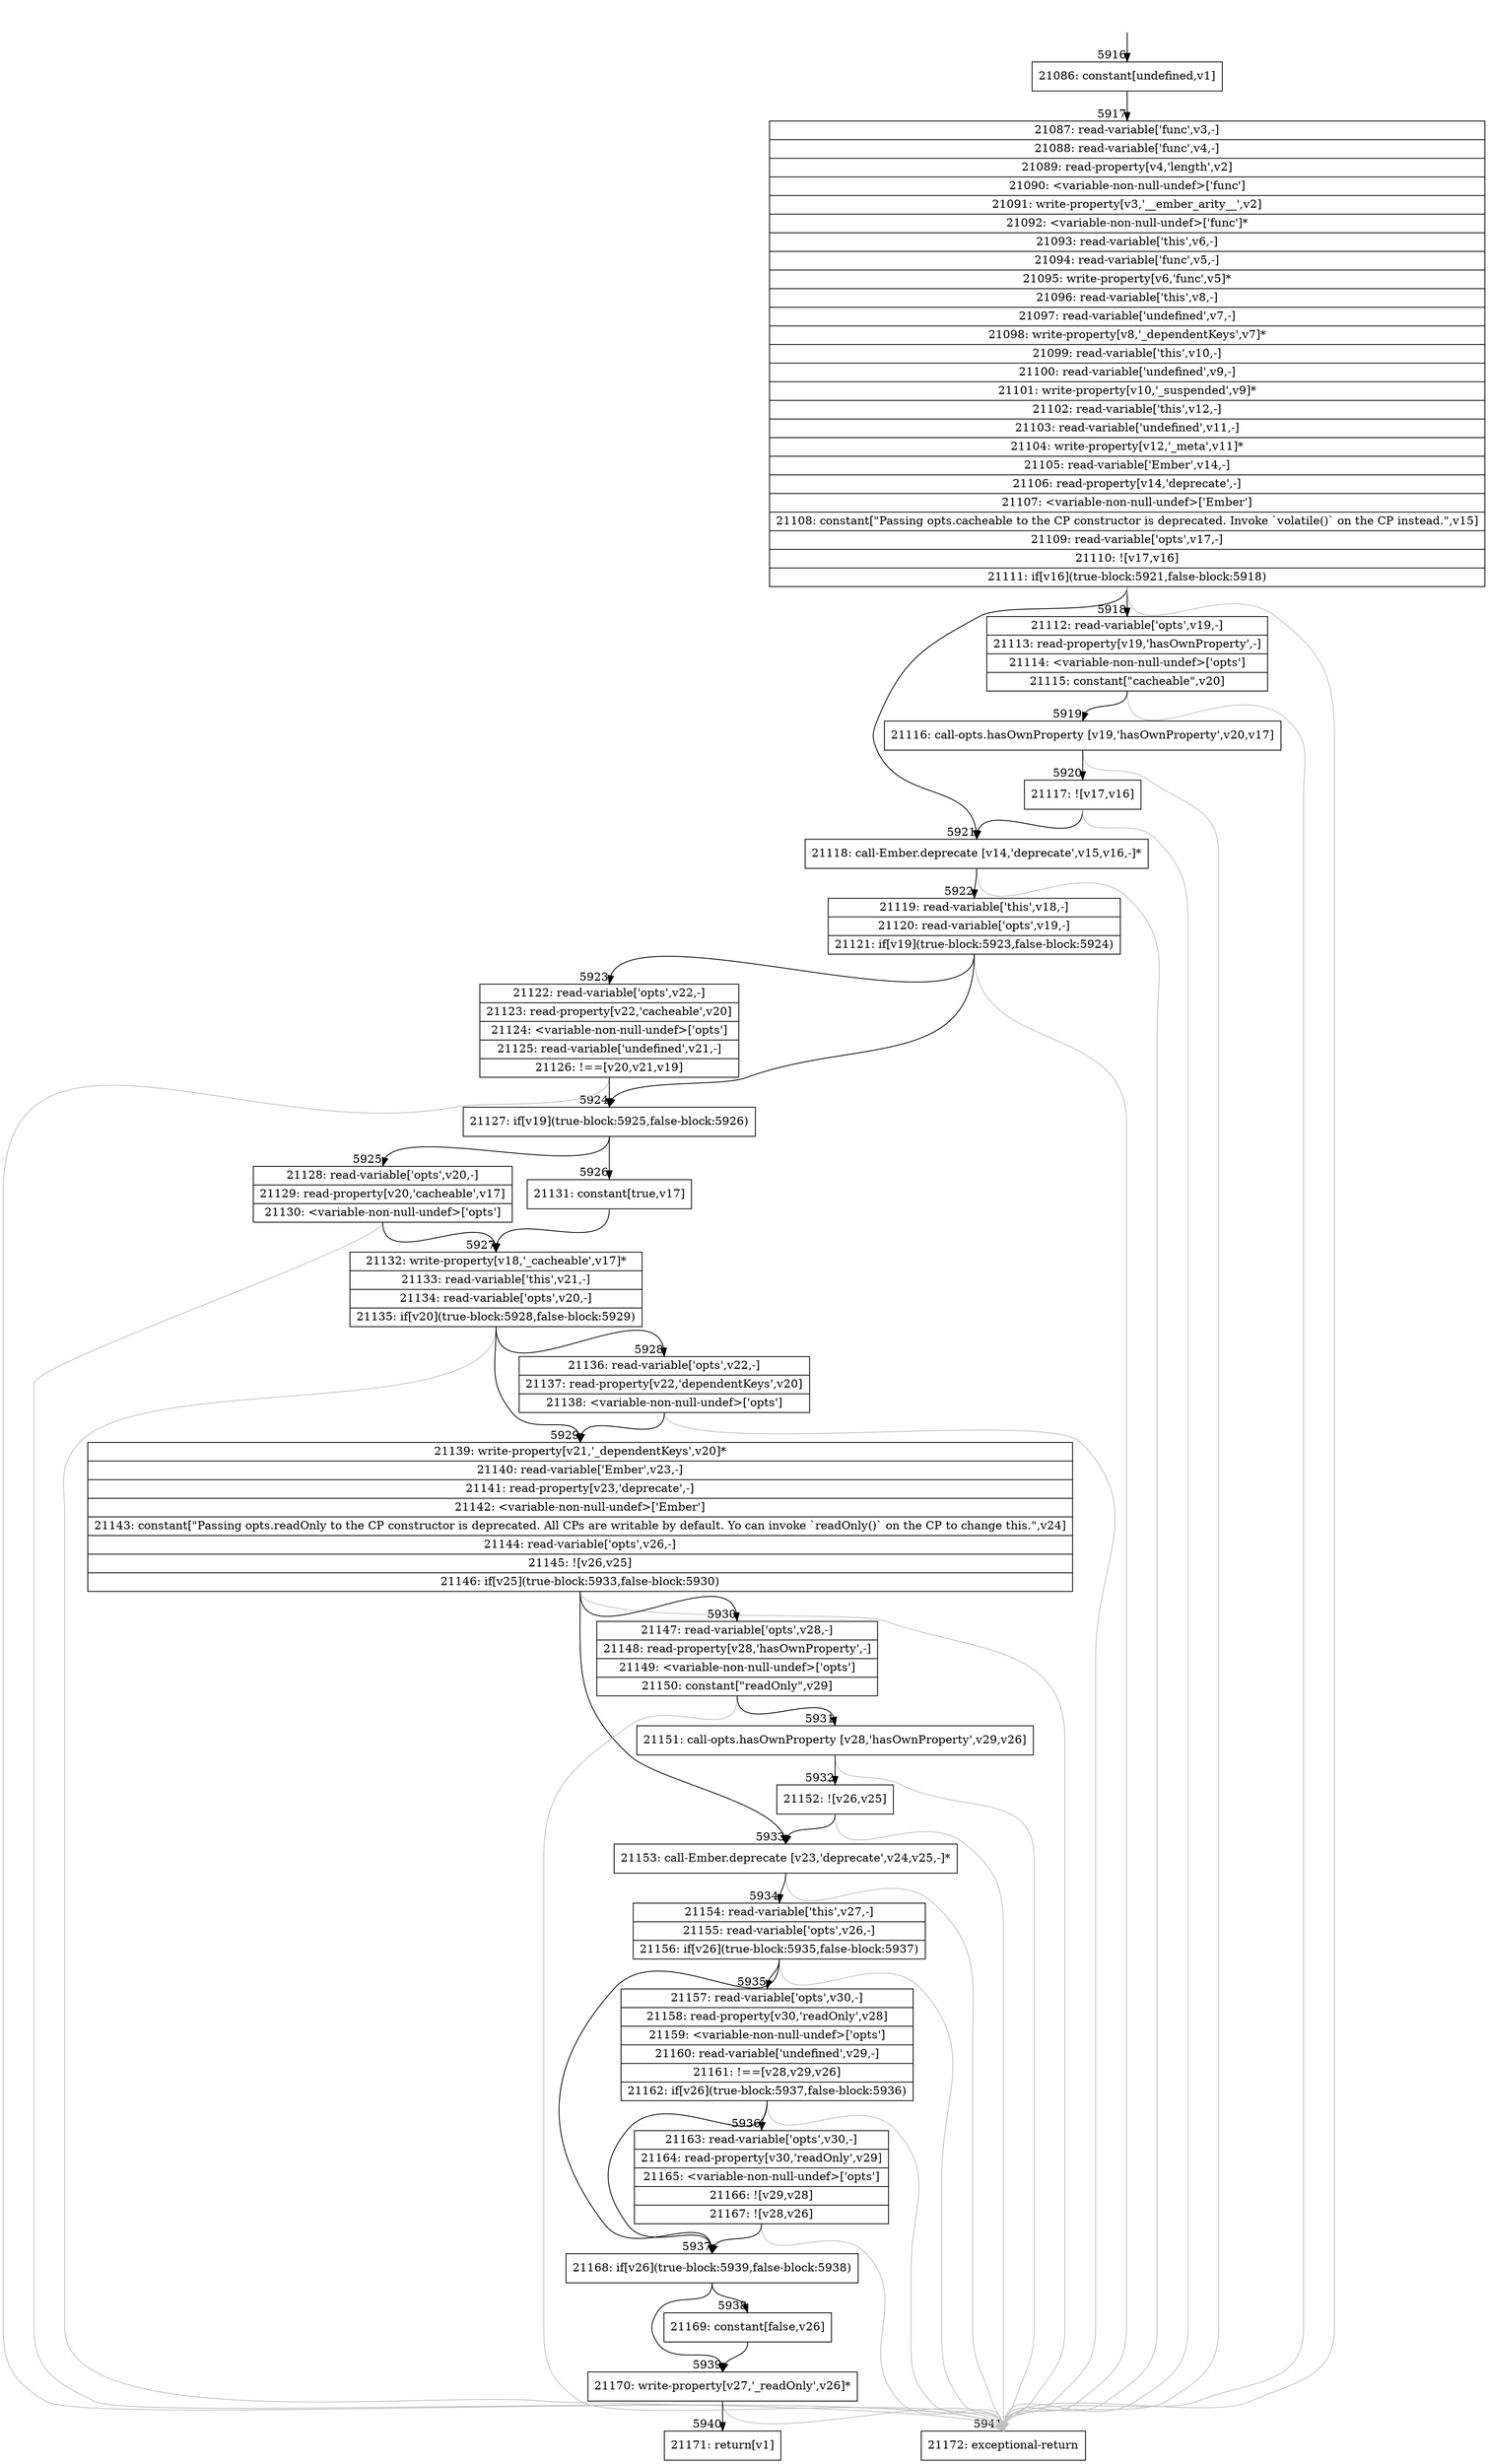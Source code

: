 digraph {
rankdir="TD"
BB_entry475[shape=none,label=""];
BB_entry475 -> BB5916 [tailport=s, headport=n, headlabel="    5916"]
BB5916 [shape=record label="{21086: constant[undefined,v1]}" ] 
BB5916 -> BB5917 [tailport=s, headport=n, headlabel="      5917"]
BB5917 [shape=record label="{21087: read-variable['func',v3,-]|21088: read-variable['func',v4,-]|21089: read-property[v4,'length',v2]|21090: \<variable-non-null-undef\>['func']|21091: write-property[v3,'__ember_arity__',v2]|21092: \<variable-non-null-undef\>['func']*|21093: read-variable['this',v6,-]|21094: read-variable['func',v5,-]|21095: write-property[v6,'func',v5]*|21096: read-variable['this',v8,-]|21097: read-variable['undefined',v7,-]|21098: write-property[v8,'_dependentKeys',v7]*|21099: read-variable['this',v10,-]|21100: read-variable['undefined',v9,-]|21101: write-property[v10,'_suspended',v9]*|21102: read-variable['this',v12,-]|21103: read-variable['undefined',v11,-]|21104: write-property[v12,'_meta',v11]*|21105: read-variable['Ember',v14,-]|21106: read-property[v14,'deprecate',-]|21107: \<variable-non-null-undef\>['Ember']|21108: constant[\"Passing opts.cacheable to the CP constructor is deprecated. Invoke `volatile()` on the CP instead.\",v15]|21109: read-variable['opts',v17,-]|21110: ![v17,v16]|21111: if[v16](true-block:5921,false-block:5918)}" ] 
BB5917 -> BB5921 [tailport=s, headport=n, headlabel="      5921"]
BB5917 -> BB5918 [tailport=s, headport=n, headlabel="      5918"]
BB5917 -> BB5941 [tailport=s, headport=n, color=gray, headlabel="      5941"]
BB5918 [shape=record label="{21112: read-variable['opts',v19,-]|21113: read-property[v19,'hasOwnProperty',-]|21114: \<variable-non-null-undef\>['opts']|21115: constant[\"cacheable\",v20]}" ] 
BB5918 -> BB5919 [tailport=s, headport=n, headlabel="      5919"]
BB5918 -> BB5941 [tailport=s, headport=n, color=gray]
BB5919 [shape=record label="{21116: call-opts.hasOwnProperty [v19,'hasOwnProperty',v20,v17]}" ] 
BB5919 -> BB5920 [tailport=s, headport=n, headlabel="      5920"]
BB5919 -> BB5941 [tailport=s, headport=n, color=gray]
BB5920 [shape=record label="{21117: ![v17,v16]}" ] 
BB5920 -> BB5921 [tailport=s, headport=n]
BB5920 -> BB5941 [tailport=s, headport=n, color=gray]
BB5921 [shape=record label="{21118: call-Ember.deprecate [v14,'deprecate',v15,v16,-]*}" ] 
BB5921 -> BB5922 [tailport=s, headport=n, headlabel="      5922"]
BB5921 -> BB5941 [tailport=s, headport=n, color=gray]
BB5922 [shape=record label="{21119: read-variable['this',v18,-]|21120: read-variable['opts',v19,-]|21121: if[v19](true-block:5923,false-block:5924)}" ] 
BB5922 -> BB5924 [tailport=s, headport=n, headlabel="      5924"]
BB5922 -> BB5923 [tailport=s, headport=n, headlabel="      5923"]
BB5922 -> BB5941 [tailport=s, headport=n, color=gray]
BB5923 [shape=record label="{21122: read-variable['opts',v22,-]|21123: read-property[v22,'cacheable',v20]|21124: \<variable-non-null-undef\>['opts']|21125: read-variable['undefined',v21,-]|21126: !==[v20,v21,v19]}" ] 
BB5923 -> BB5924 [tailport=s, headport=n]
BB5923 -> BB5941 [tailport=s, headport=n, color=gray]
BB5924 [shape=record label="{21127: if[v19](true-block:5925,false-block:5926)}" ] 
BB5924 -> BB5925 [tailport=s, headport=n, headlabel="      5925"]
BB5924 -> BB5926 [tailport=s, headport=n, headlabel="      5926"]
BB5925 [shape=record label="{21128: read-variable['opts',v20,-]|21129: read-property[v20,'cacheable',v17]|21130: \<variable-non-null-undef\>['opts']}" ] 
BB5925 -> BB5927 [tailport=s, headport=n, headlabel="      5927"]
BB5925 -> BB5941 [tailport=s, headport=n, color=gray]
BB5926 [shape=record label="{21131: constant[true,v17]}" ] 
BB5926 -> BB5927 [tailport=s, headport=n]
BB5927 [shape=record label="{21132: write-property[v18,'_cacheable',v17]*|21133: read-variable['this',v21,-]|21134: read-variable['opts',v20,-]|21135: if[v20](true-block:5928,false-block:5929)}" ] 
BB5927 -> BB5929 [tailport=s, headport=n, headlabel="      5929"]
BB5927 -> BB5928 [tailport=s, headport=n, headlabel="      5928"]
BB5927 -> BB5941 [tailport=s, headport=n, color=gray]
BB5928 [shape=record label="{21136: read-variable['opts',v22,-]|21137: read-property[v22,'dependentKeys',v20]|21138: \<variable-non-null-undef\>['opts']}" ] 
BB5928 -> BB5929 [tailport=s, headport=n]
BB5928 -> BB5941 [tailport=s, headport=n, color=gray]
BB5929 [shape=record label="{21139: write-property[v21,'_dependentKeys',v20]*|21140: read-variable['Ember',v23,-]|21141: read-property[v23,'deprecate',-]|21142: \<variable-non-null-undef\>['Ember']|21143: constant[\"Passing opts.readOnly to the CP constructor is deprecated. All CPs are writable by default. Yo can invoke `readOnly()` on the CP to change this.\",v24]|21144: read-variable['opts',v26,-]|21145: ![v26,v25]|21146: if[v25](true-block:5933,false-block:5930)}" ] 
BB5929 -> BB5933 [tailport=s, headport=n, headlabel="      5933"]
BB5929 -> BB5930 [tailport=s, headport=n, headlabel="      5930"]
BB5929 -> BB5941 [tailport=s, headport=n, color=gray]
BB5930 [shape=record label="{21147: read-variable['opts',v28,-]|21148: read-property[v28,'hasOwnProperty',-]|21149: \<variable-non-null-undef\>['opts']|21150: constant[\"readOnly\",v29]}" ] 
BB5930 -> BB5931 [tailport=s, headport=n, headlabel="      5931"]
BB5930 -> BB5941 [tailport=s, headport=n, color=gray]
BB5931 [shape=record label="{21151: call-opts.hasOwnProperty [v28,'hasOwnProperty',v29,v26]}" ] 
BB5931 -> BB5932 [tailport=s, headport=n, headlabel="      5932"]
BB5931 -> BB5941 [tailport=s, headport=n, color=gray]
BB5932 [shape=record label="{21152: ![v26,v25]}" ] 
BB5932 -> BB5933 [tailport=s, headport=n]
BB5932 -> BB5941 [tailport=s, headport=n, color=gray]
BB5933 [shape=record label="{21153: call-Ember.deprecate [v23,'deprecate',v24,v25,-]*}" ] 
BB5933 -> BB5934 [tailport=s, headport=n, headlabel="      5934"]
BB5933 -> BB5941 [tailport=s, headport=n, color=gray]
BB5934 [shape=record label="{21154: read-variable['this',v27,-]|21155: read-variable['opts',v26,-]|21156: if[v26](true-block:5935,false-block:5937)}" ] 
BB5934 -> BB5937 [tailport=s, headport=n, headlabel="      5937"]
BB5934 -> BB5935 [tailport=s, headport=n, headlabel="      5935"]
BB5934 -> BB5941 [tailport=s, headport=n, color=gray]
BB5935 [shape=record label="{21157: read-variable['opts',v30,-]|21158: read-property[v30,'readOnly',v28]|21159: \<variable-non-null-undef\>['opts']|21160: read-variable['undefined',v29,-]|21161: !==[v28,v29,v26]|21162: if[v26](true-block:5937,false-block:5936)}" ] 
BB5935 -> BB5937 [tailport=s, headport=n]
BB5935 -> BB5936 [tailport=s, headport=n, headlabel="      5936"]
BB5935 -> BB5941 [tailport=s, headport=n, color=gray]
BB5936 [shape=record label="{21163: read-variable['opts',v30,-]|21164: read-property[v30,'readOnly',v29]|21165: \<variable-non-null-undef\>['opts']|21166: ![v29,v28]|21167: ![v28,v26]}" ] 
BB5936 -> BB5937 [tailport=s, headport=n]
BB5936 -> BB5941 [tailport=s, headport=n, color=gray]
BB5937 [shape=record label="{21168: if[v26](true-block:5939,false-block:5938)}" ] 
BB5937 -> BB5939 [tailport=s, headport=n, headlabel="      5939"]
BB5937 -> BB5938 [tailport=s, headport=n, headlabel="      5938"]
BB5938 [shape=record label="{21169: constant[false,v26]}" ] 
BB5938 -> BB5939 [tailport=s, headport=n]
BB5939 [shape=record label="{21170: write-property[v27,'_readOnly',v26]*}" ] 
BB5939 -> BB5940 [tailport=s, headport=n, headlabel="      5940"]
BB5939 -> BB5941 [tailport=s, headport=n, color=gray]
BB5940 [shape=record label="{21171: return[v1]}" ] 
BB5941 [shape=record label="{21172: exceptional-return}" ] 
//#$~ 10708
}
